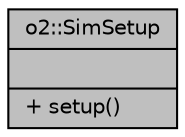 digraph "o2::SimSetup"
{
 // INTERACTIVE_SVG=YES
  bgcolor="transparent";
  edge [fontname="Helvetica",fontsize="10",labelfontname="Helvetica",labelfontsize="10"];
  node [fontname="Helvetica",fontsize="10",shape=record];
  Node1 [label="{o2::SimSetup\n||+ setup()\l}",height=0.2,width=0.4,color="black", fillcolor="grey75", style="filled" fontcolor="black"];
}
